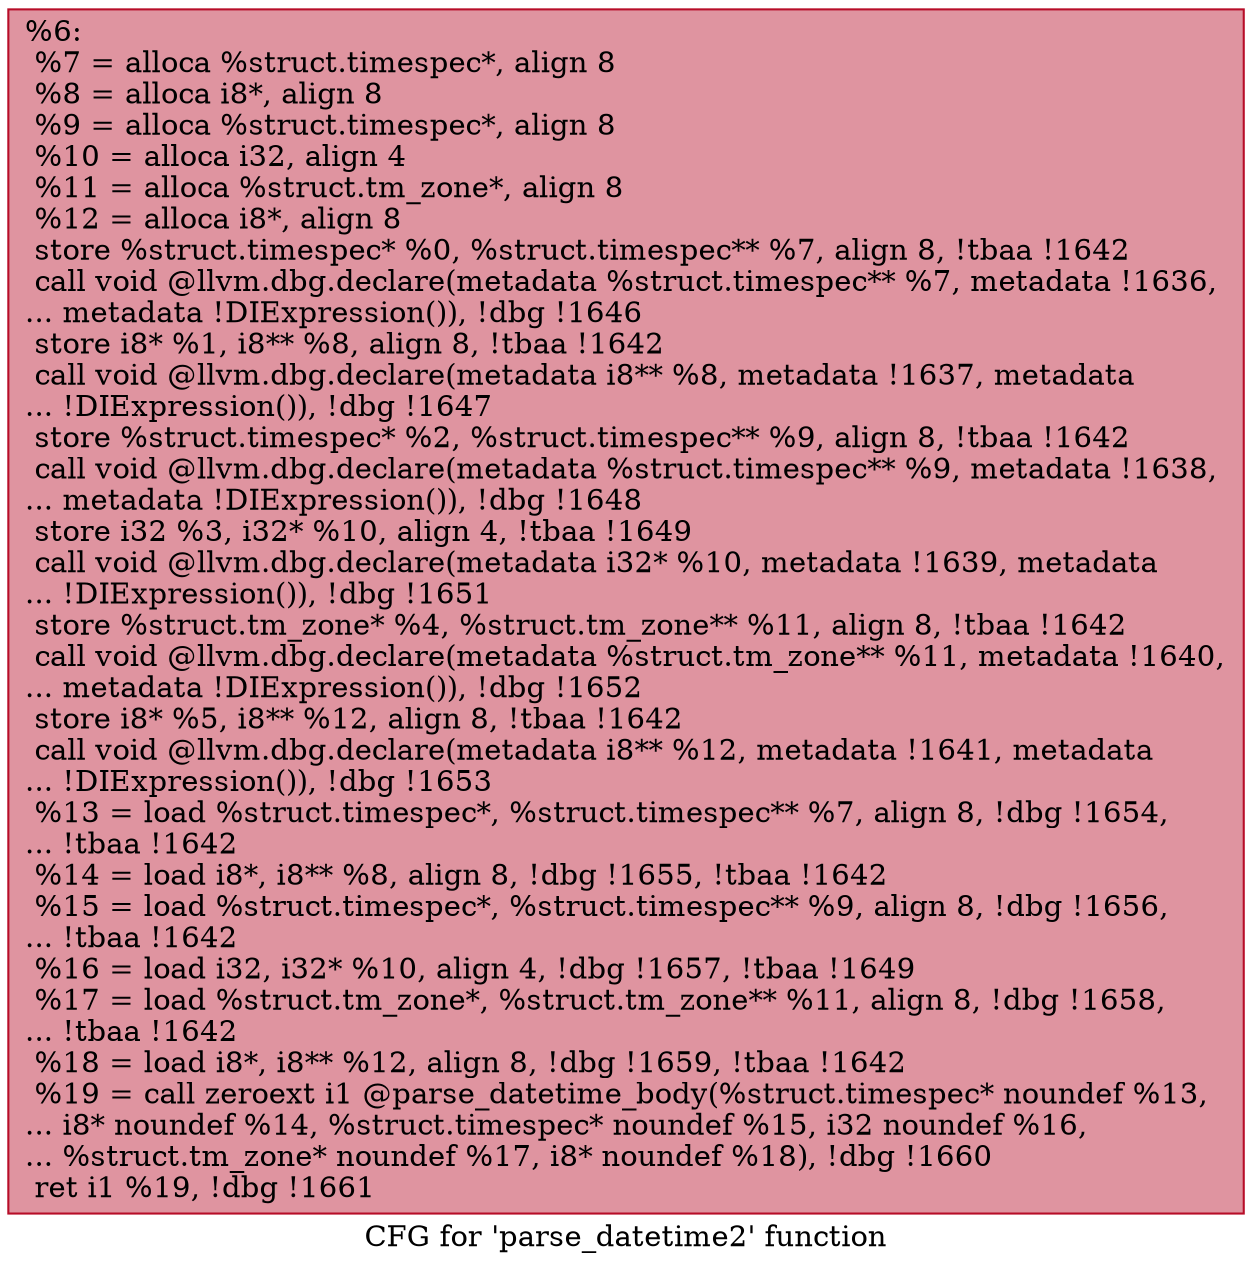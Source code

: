 digraph "CFG for 'parse_datetime2' function" {
	label="CFG for 'parse_datetime2' function";

	Node0x16fb460 [shape=record,color="#b70d28ff", style=filled, fillcolor="#b70d2870",label="{%6:\l  %7 = alloca %struct.timespec*, align 8\l  %8 = alloca i8*, align 8\l  %9 = alloca %struct.timespec*, align 8\l  %10 = alloca i32, align 4\l  %11 = alloca %struct.tm_zone*, align 8\l  %12 = alloca i8*, align 8\l  store %struct.timespec* %0, %struct.timespec** %7, align 8, !tbaa !1642\l  call void @llvm.dbg.declare(metadata %struct.timespec** %7, metadata !1636,\l... metadata !DIExpression()), !dbg !1646\l  store i8* %1, i8** %8, align 8, !tbaa !1642\l  call void @llvm.dbg.declare(metadata i8** %8, metadata !1637, metadata\l... !DIExpression()), !dbg !1647\l  store %struct.timespec* %2, %struct.timespec** %9, align 8, !tbaa !1642\l  call void @llvm.dbg.declare(metadata %struct.timespec** %9, metadata !1638,\l... metadata !DIExpression()), !dbg !1648\l  store i32 %3, i32* %10, align 4, !tbaa !1649\l  call void @llvm.dbg.declare(metadata i32* %10, metadata !1639, metadata\l... !DIExpression()), !dbg !1651\l  store %struct.tm_zone* %4, %struct.tm_zone** %11, align 8, !tbaa !1642\l  call void @llvm.dbg.declare(metadata %struct.tm_zone** %11, metadata !1640,\l... metadata !DIExpression()), !dbg !1652\l  store i8* %5, i8** %12, align 8, !tbaa !1642\l  call void @llvm.dbg.declare(metadata i8** %12, metadata !1641, metadata\l... !DIExpression()), !dbg !1653\l  %13 = load %struct.timespec*, %struct.timespec** %7, align 8, !dbg !1654,\l... !tbaa !1642\l  %14 = load i8*, i8** %8, align 8, !dbg !1655, !tbaa !1642\l  %15 = load %struct.timespec*, %struct.timespec** %9, align 8, !dbg !1656,\l... !tbaa !1642\l  %16 = load i32, i32* %10, align 4, !dbg !1657, !tbaa !1649\l  %17 = load %struct.tm_zone*, %struct.tm_zone** %11, align 8, !dbg !1658,\l... !tbaa !1642\l  %18 = load i8*, i8** %12, align 8, !dbg !1659, !tbaa !1642\l  %19 = call zeroext i1 @parse_datetime_body(%struct.timespec* noundef %13,\l... i8* noundef %14, %struct.timespec* noundef %15, i32 noundef %16,\l... %struct.tm_zone* noundef %17, i8* noundef %18), !dbg !1660\l  ret i1 %19, !dbg !1661\l}"];
}
